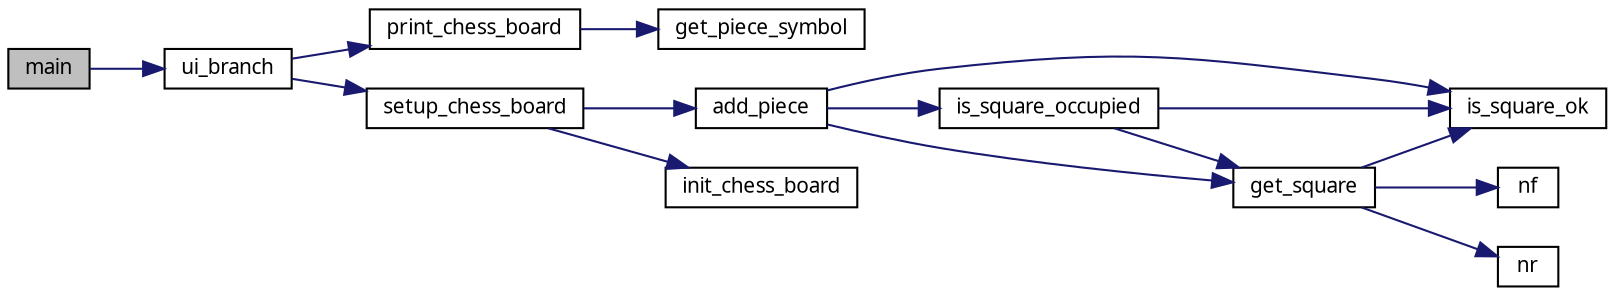 digraph G
{
  edge [fontname="FreeSans.ttf",fontsize="10",labelfontname="FreeSans.ttf",labelfontsize="10"];
  node [fontname="FreeSans.ttf",fontsize="10",shape=record];
  rankdir=LR;
  Node1 [label="main",height=0.2,width=0.4,color="black", fillcolor="grey75", style="filled" fontcolor="black"];
  Node1 -> Node2 [color="midnightblue",fontsize="10",style="solid",fontname="FreeSans.ttf"];
  Node2 [label="ui_branch",height=0.2,width=0.4,color="black", fillcolor="white", style="filled",URL="$chess__main__driver_8cpp.html#a30223b41fd7a0fb91ebfae9ae6a217b6"];
  Node2 -> Node3 [color="midnightblue",fontsize="10",style="solid",fontname="FreeSans.ttf"];
  Node3 [label="print_chess_board",height=0.2,width=0.4,color="black", fillcolor="white", style="filled",URL="$chess__printer_8cpp.html#a034e47a2bfbeeaed3ec619511ab50455"];
  Node3 -> Node4 [color="midnightblue",fontsize="10",style="solid",fontname="FreeSans.ttf"];
  Node4 [label="get_piece_symbol",height=0.2,width=0.4,color="black", fillcolor="white", style="filled",URL="$chess__printer_8cpp.html#a7ed805d66d52f87984092f63891adf31"];
  Node2 -> Node5 [color="midnightblue",fontsize="10",style="solid",fontname="FreeSans.ttf"];
  Node5 [label="setup_chess_board",height=0.2,width=0.4,color="black", fillcolor="white", style="filled",URL="$chess_8cpp.html#a79843ccec07e094179ccbe89e6462e53"];
  Node5 -> Node6 [color="midnightblue",fontsize="10",style="solid",fontname="FreeSans.ttf"];
  Node6 [label="add_piece",height=0.2,width=0.4,color="black", fillcolor="white", style="filled",URL="$chess_8cpp.html#a594cef50114e029a71fae4c55ced5554"];
  Node6 -> Node7 [color="midnightblue",fontsize="10",style="solid",fontname="FreeSans.ttf"];
  Node7 [label="get_square",height=0.2,width=0.4,color="black", fillcolor="white", style="filled",URL="$chess_8cpp.html#a7f80fd2642ad8082fafa898f35241bd8"];
  Node7 -> Node8 [color="midnightblue",fontsize="10",style="solid",fontname="FreeSans.ttf"];
  Node8 [label="is_square_ok",height=0.2,width=0.4,color="black", fillcolor="white", style="filled",URL="$chess_8cpp.html#a8e3468f434c2f689409db4e6e4928249"];
  Node7 -> Node9 [color="midnightblue",fontsize="10",style="solid",fontname="FreeSans.ttf"];
  Node9 [label="nf",height=0.2,width=0.4,color="black", fillcolor="white", style="filled",URL="$chess_8cpp.html#ab88873b88790f371d7913bb87727eca0"];
  Node7 -> Node10 [color="midnightblue",fontsize="10",style="solid",fontname="FreeSans.ttf"];
  Node10 [label="nr",height=0.2,width=0.4,color="black", fillcolor="white", style="filled",URL="$chess_8cpp.html#a1c163d634f56f54a16343c41b906f646"];
  Node6 -> Node11 [color="midnightblue",fontsize="10",style="solid",fontname="FreeSans.ttf"];
  Node11 [label="is_square_occupied",height=0.2,width=0.4,color="black", fillcolor="white", style="filled",URL="$chess_8cpp.html#aa3181c4f74a2d291a5f44b327349f56d"];
  Node11 -> Node7 [color="midnightblue",fontsize="10",style="solid",fontname="FreeSans.ttf"];
  Node11 -> Node8 [color="midnightblue",fontsize="10",style="solid",fontname="FreeSans.ttf"];
  Node6 -> Node8 [color="midnightblue",fontsize="10",style="solid",fontname="FreeSans.ttf"];
  Node5 -> Node12 [color="midnightblue",fontsize="10",style="solid",fontname="FreeSans.ttf"];
  Node12 [label="init_chess_board",height=0.2,width=0.4,color="black", fillcolor="white", style="filled",URL="$chess_8cpp.html#a51c7689e6f225a51e7e3de2d10637c47"];
}
